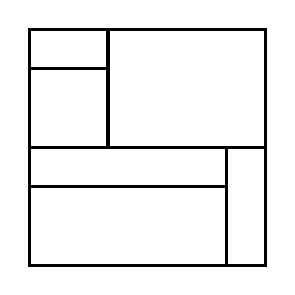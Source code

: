\begin{tikzpicture}[very thick, scale=.5]
    \draw (0,5) rectangle (2,6);
    \draw (0,3) rectangle (2,5);
    \draw (2,3) rectangle (6,6);
    \draw (0,2) rectangle (5,3);
    \draw (0,0) rectangle (5,2);
    \draw (5,0) rectangle (6,3);
\end{tikzpicture}
